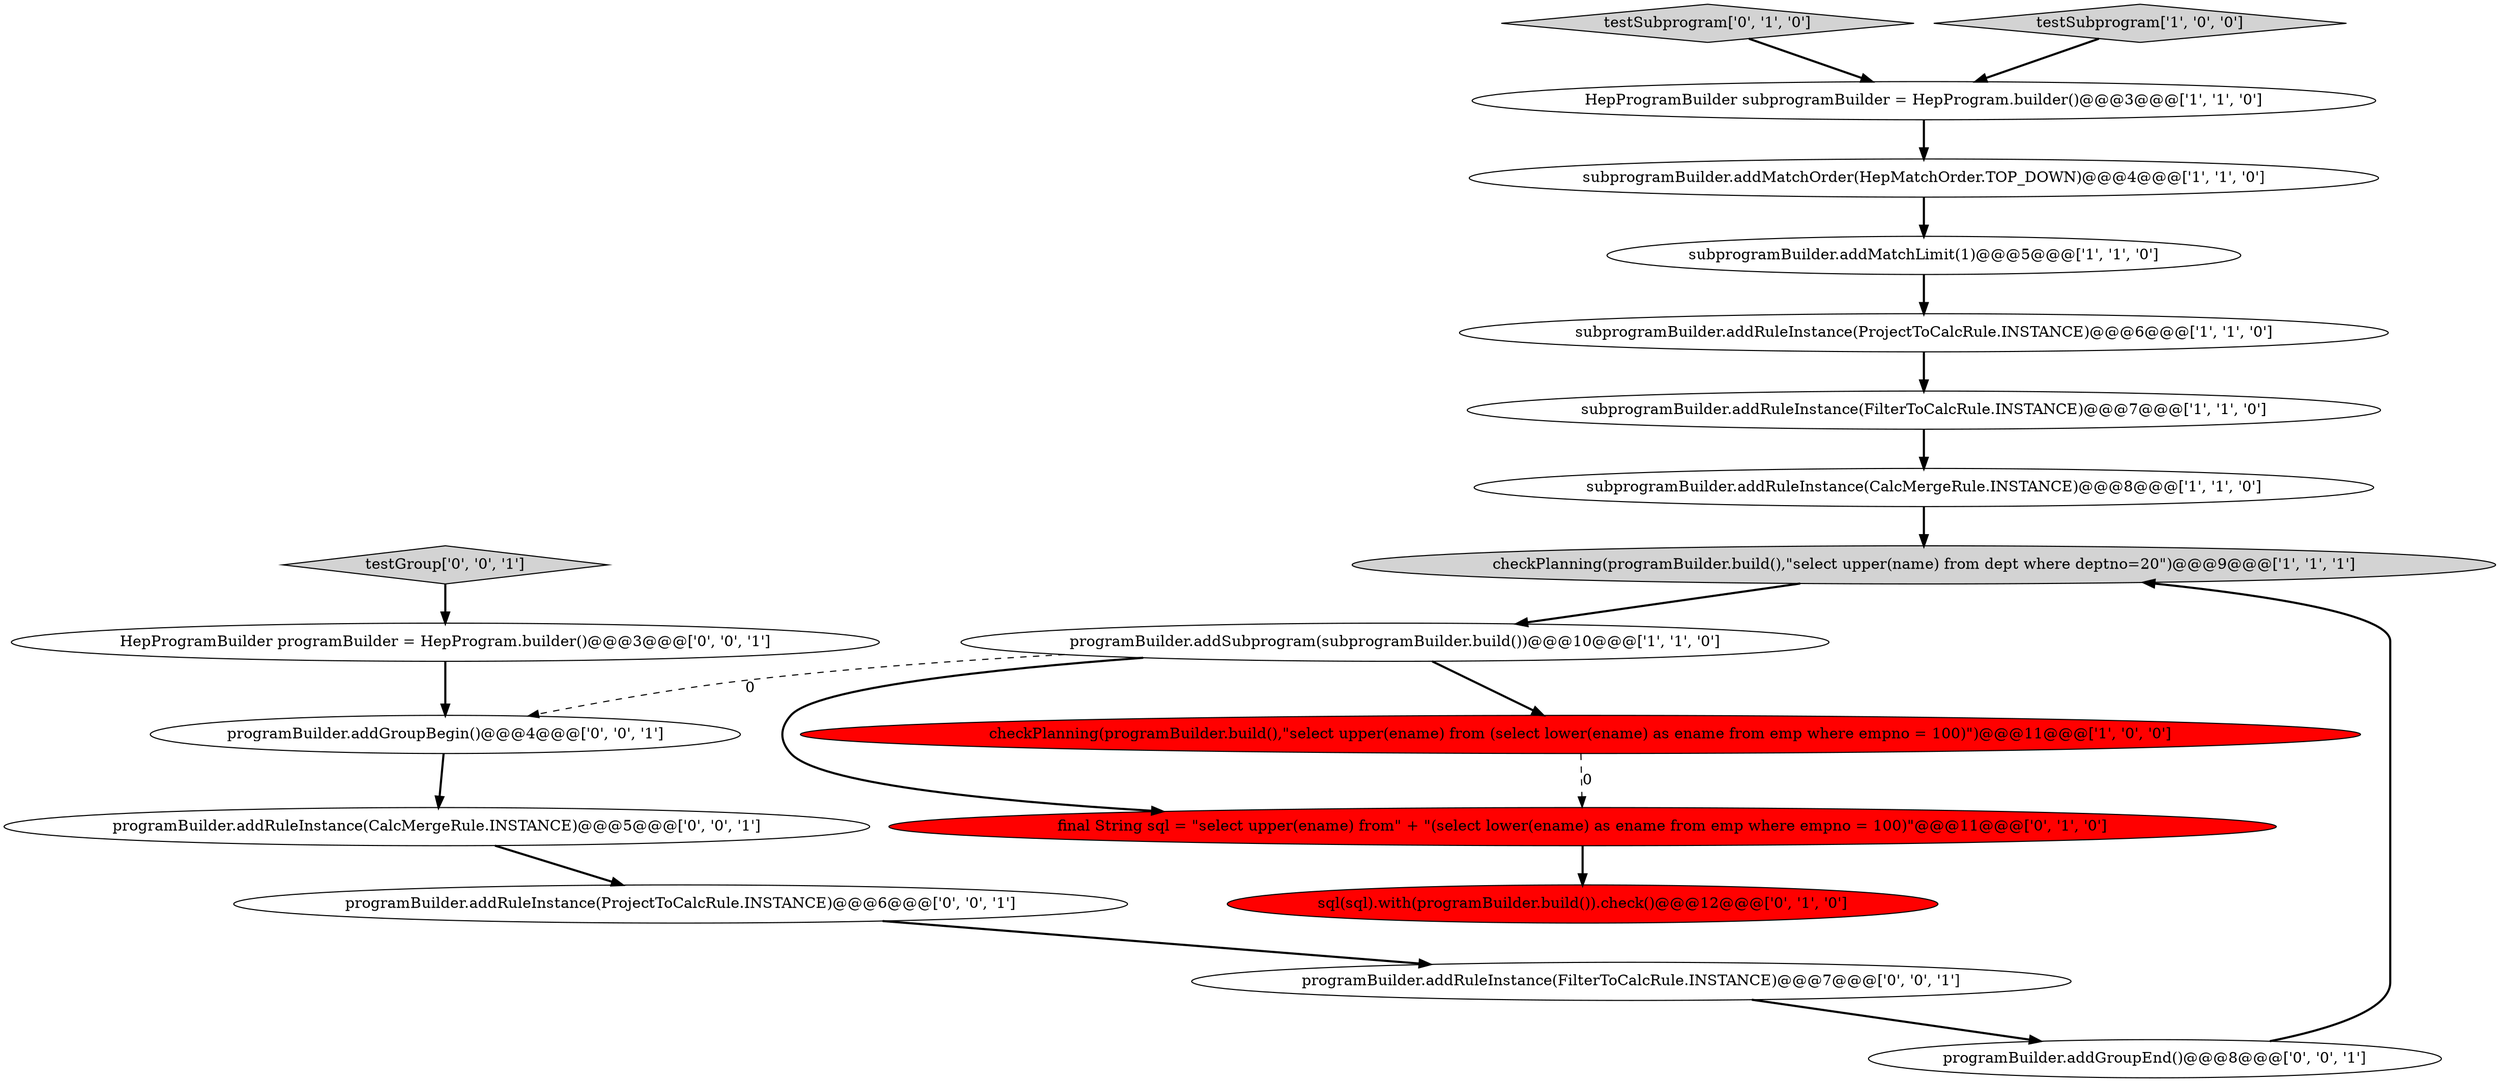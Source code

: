 digraph {
9 [style = filled, label = "subprogramBuilder.addRuleInstance(FilterToCalcRule.INSTANCE)@@@7@@@['1', '1', '0']", fillcolor = white, shape = ellipse image = "AAA0AAABBB1BBB"];
14 [style = filled, label = "testGroup['0', '0', '1']", fillcolor = lightgray, shape = diamond image = "AAA0AAABBB3BBB"];
16 [style = filled, label = "HepProgramBuilder programBuilder = HepProgram.builder()@@@3@@@['0', '0', '1']", fillcolor = white, shape = ellipse image = "AAA0AAABBB3BBB"];
12 [style = filled, label = "final String sql = \"select upper(ename) from\" + \"(select lower(ename) as ename from emp where empno = 100)\"@@@11@@@['0', '1', '0']", fillcolor = red, shape = ellipse image = "AAA1AAABBB2BBB"];
19 [style = filled, label = "programBuilder.addRuleInstance(FilterToCalcRule.INSTANCE)@@@7@@@['0', '0', '1']", fillcolor = white, shape = ellipse image = "AAA0AAABBB3BBB"];
10 [style = filled, label = "sql(sql).with(programBuilder.build()).check()@@@12@@@['0', '1', '0']", fillcolor = red, shape = ellipse image = "AAA1AAABBB2BBB"];
6 [style = filled, label = "HepProgramBuilder subprogramBuilder = HepProgram.builder()@@@3@@@['1', '1', '0']", fillcolor = white, shape = ellipse image = "AAA0AAABBB1BBB"];
8 [style = filled, label = "checkPlanning(programBuilder.build(),\"select upper(name) from dept where deptno=20\")@@@9@@@['1', '1', '1']", fillcolor = lightgray, shape = ellipse image = "AAA0AAABBB1BBB"];
13 [style = filled, label = "programBuilder.addRuleInstance(CalcMergeRule.INSTANCE)@@@5@@@['0', '0', '1']", fillcolor = white, shape = ellipse image = "AAA0AAABBB3BBB"];
1 [style = filled, label = "subprogramBuilder.addMatchLimit(1)@@@5@@@['1', '1', '0']", fillcolor = white, shape = ellipse image = "AAA0AAABBB1BBB"];
5 [style = filled, label = "subprogramBuilder.addRuleInstance(ProjectToCalcRule.INSTANCE)@@@6@@@['1', '1', '0']", fillcolor = white, shape = ellipse image = "AAA0AAABBB1BBB"];
18 [style = filled, label = "programBuilder.addRuleInstance(ProjectToCalcRule.INSTANCE)@@@6@@@['0', '0', '1']", fillcolor = white, shape = ellipse image = "AAA0AAABBB3BBB"];
7 [style = filled, label = "subprogramBuilder.addRuleInstance(CalcMergeRule.INSTANCE)@@@8@@@['1', '1', '0']", fillcolor = white, shape = ellipse image = "AAA0AAABBB1BBB"];
4 [style = filled, label = "programBuilder.addSubprogram(subprogramBuilder.build())@@@10@@@['1', '1', '0']", fillcolor = white, shape = ellipse image = "AAA0AAABBB1BBB"];
11 [style = filled, label = "testSubprogram['0', '1', '0']", fillcolor = lightgray, shape = diamond image = "AAA0AAABBB2BBB"];
17 [style = filled, label = "programBuilder.addGroupBegin()@@@4@@@['0', '0', '1']", fillcolor = white, shape = ellipse image = "AAA0AAABBB3BBB"];
0 [style = filled, label = "subprogramBuilder.addMatchOrder(HepMatchOrder.TOP_DOWN)@@@4@@@['1', '1', '0']", fillcolor = white, shape = ellipse image = "AAA0AAABBB1BBB"];
2 [style = filled, label = "checkPlanning(programBuilder.build(),\"select upper(ename) from (select lower(ename) as ename from emp where empno = 100)\")@@@11@@@['1', '0', '0']", fillcolor = red, shape = ellipse image = "AAA1AAABBB1BBB"];
3 [style = filled, label = "testSubprogram['1', '0', '0']", fillcolor = lightgray, shape = diamond image = "AAA0AAABBB1BBB"];
15 [style = filled, label = "programBuilder.addGroupEnd()@@@8@@@['0', '0', '1']", fillcolor = white, shape = ellipse image = "AAA0AAABBB3BBB"];
1->5 [style = bold, label=""];
14->16 [style = bold, label=""];
5->9 [style = bold, label=""];
4->17 [style = dashed, label="0"];
11->6 [style = bold, label=""];
18->19 [style = bold, label=""];
3->6 [style = bold, label=""];
6->0 [style = bold, label=""];
4->2 [style = bold, label=""];
16->17 [style = bold, label=""];
9->7 [style = bold, label=""];
7->8 [style = bold, label=""];
2->12 [style = dashed, label="0"];
12->10 [style = bold, label=""];
0->1 [style = bold, label=""];
4->12 [style = bold, label=""];
17->13 [style = bold, label=""];
8->4 [style = bold, label=""];
19->15 [style = bold, label=""];
15->8 [style = bold, label=""];
13->18 [style = bold, label=""];
}
